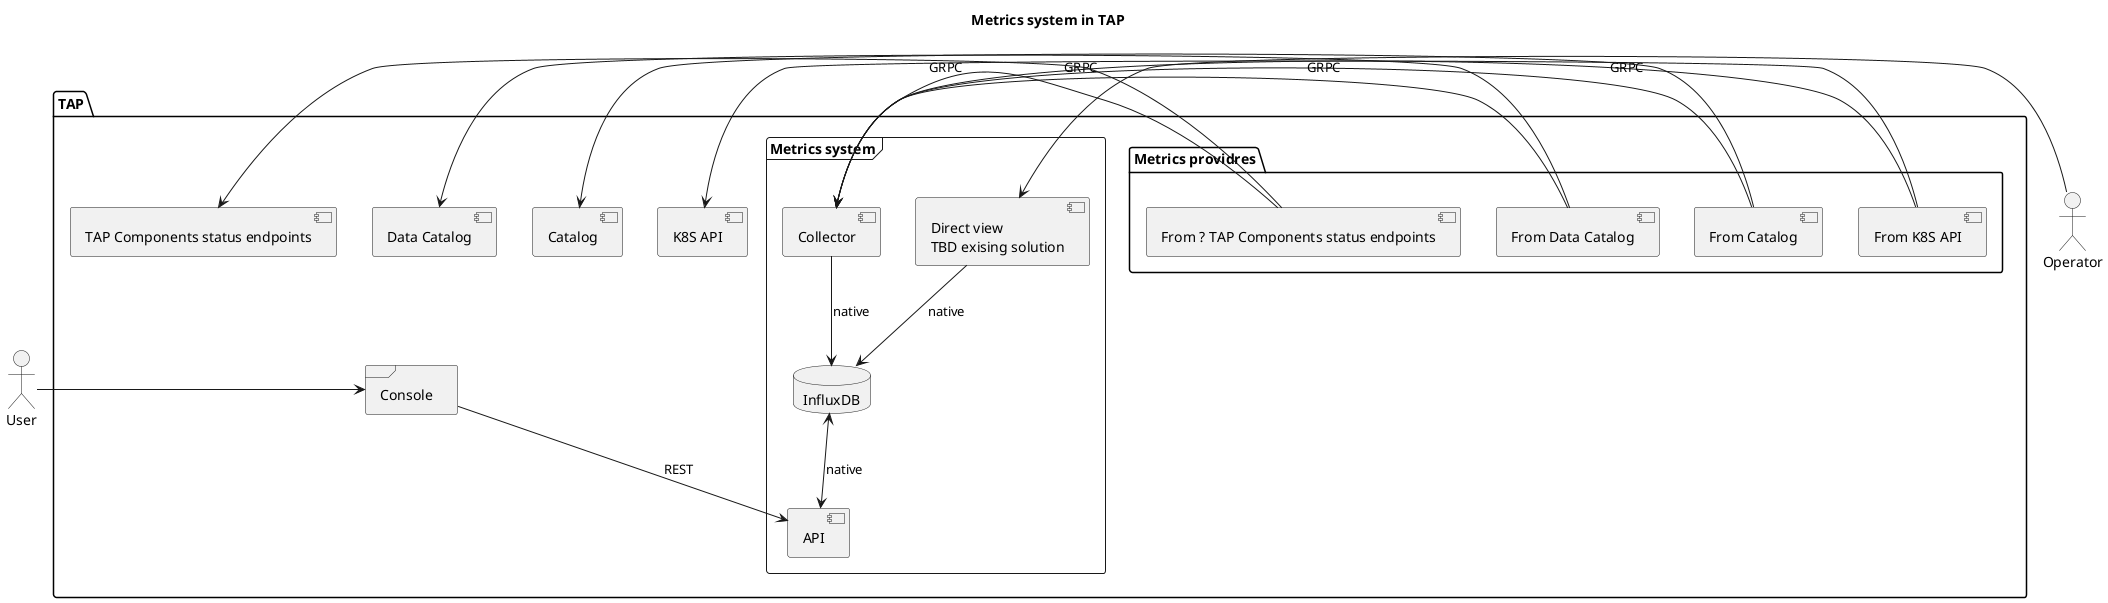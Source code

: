 @startuml

title Metrics system in TAP

actor User as user
actor Operator as operator

package TAP {

    frame "Console" as console {

    }

    frame "Metrics system" {

        [API] as api
        [Collector] as collector
        database InfluxDB as db
        [Direct view\nTBD exising solution] as dview
    }

    folder "Metrics providres" {

        [From K8S API] as k8s
        [From Catalog] as catalog
        [From Data Catalog] as dcatalog
        [From ? TAP Components status endpoints] as tcomponents
    }

    [K8S API] as tapk8s
    [Catalog] as tapcatalog
    [Data Catalog] as tapdcatalog
    [TAP Components status endpoints] as taptcomponents
}

user        -r->     console
operator    -r->     dview

console     -->     api         :   REST
dview       -->     db          :   native

db          <-->    api         :   native
collector   -->     db          :   native


k8s         -l->     collector       :   GRPC
catalog     -l->     collector       :   GRPC
dcatalog    -l->     collector       :   GRPC
tcomponents -l->     collector       :   GRPC

k8s         -r->     tapk8s
catalog     -r->     tapcatalog
dcatalog    -r->     tapdcatalog
tcomponents -r->     taptcomponents


@enduml
